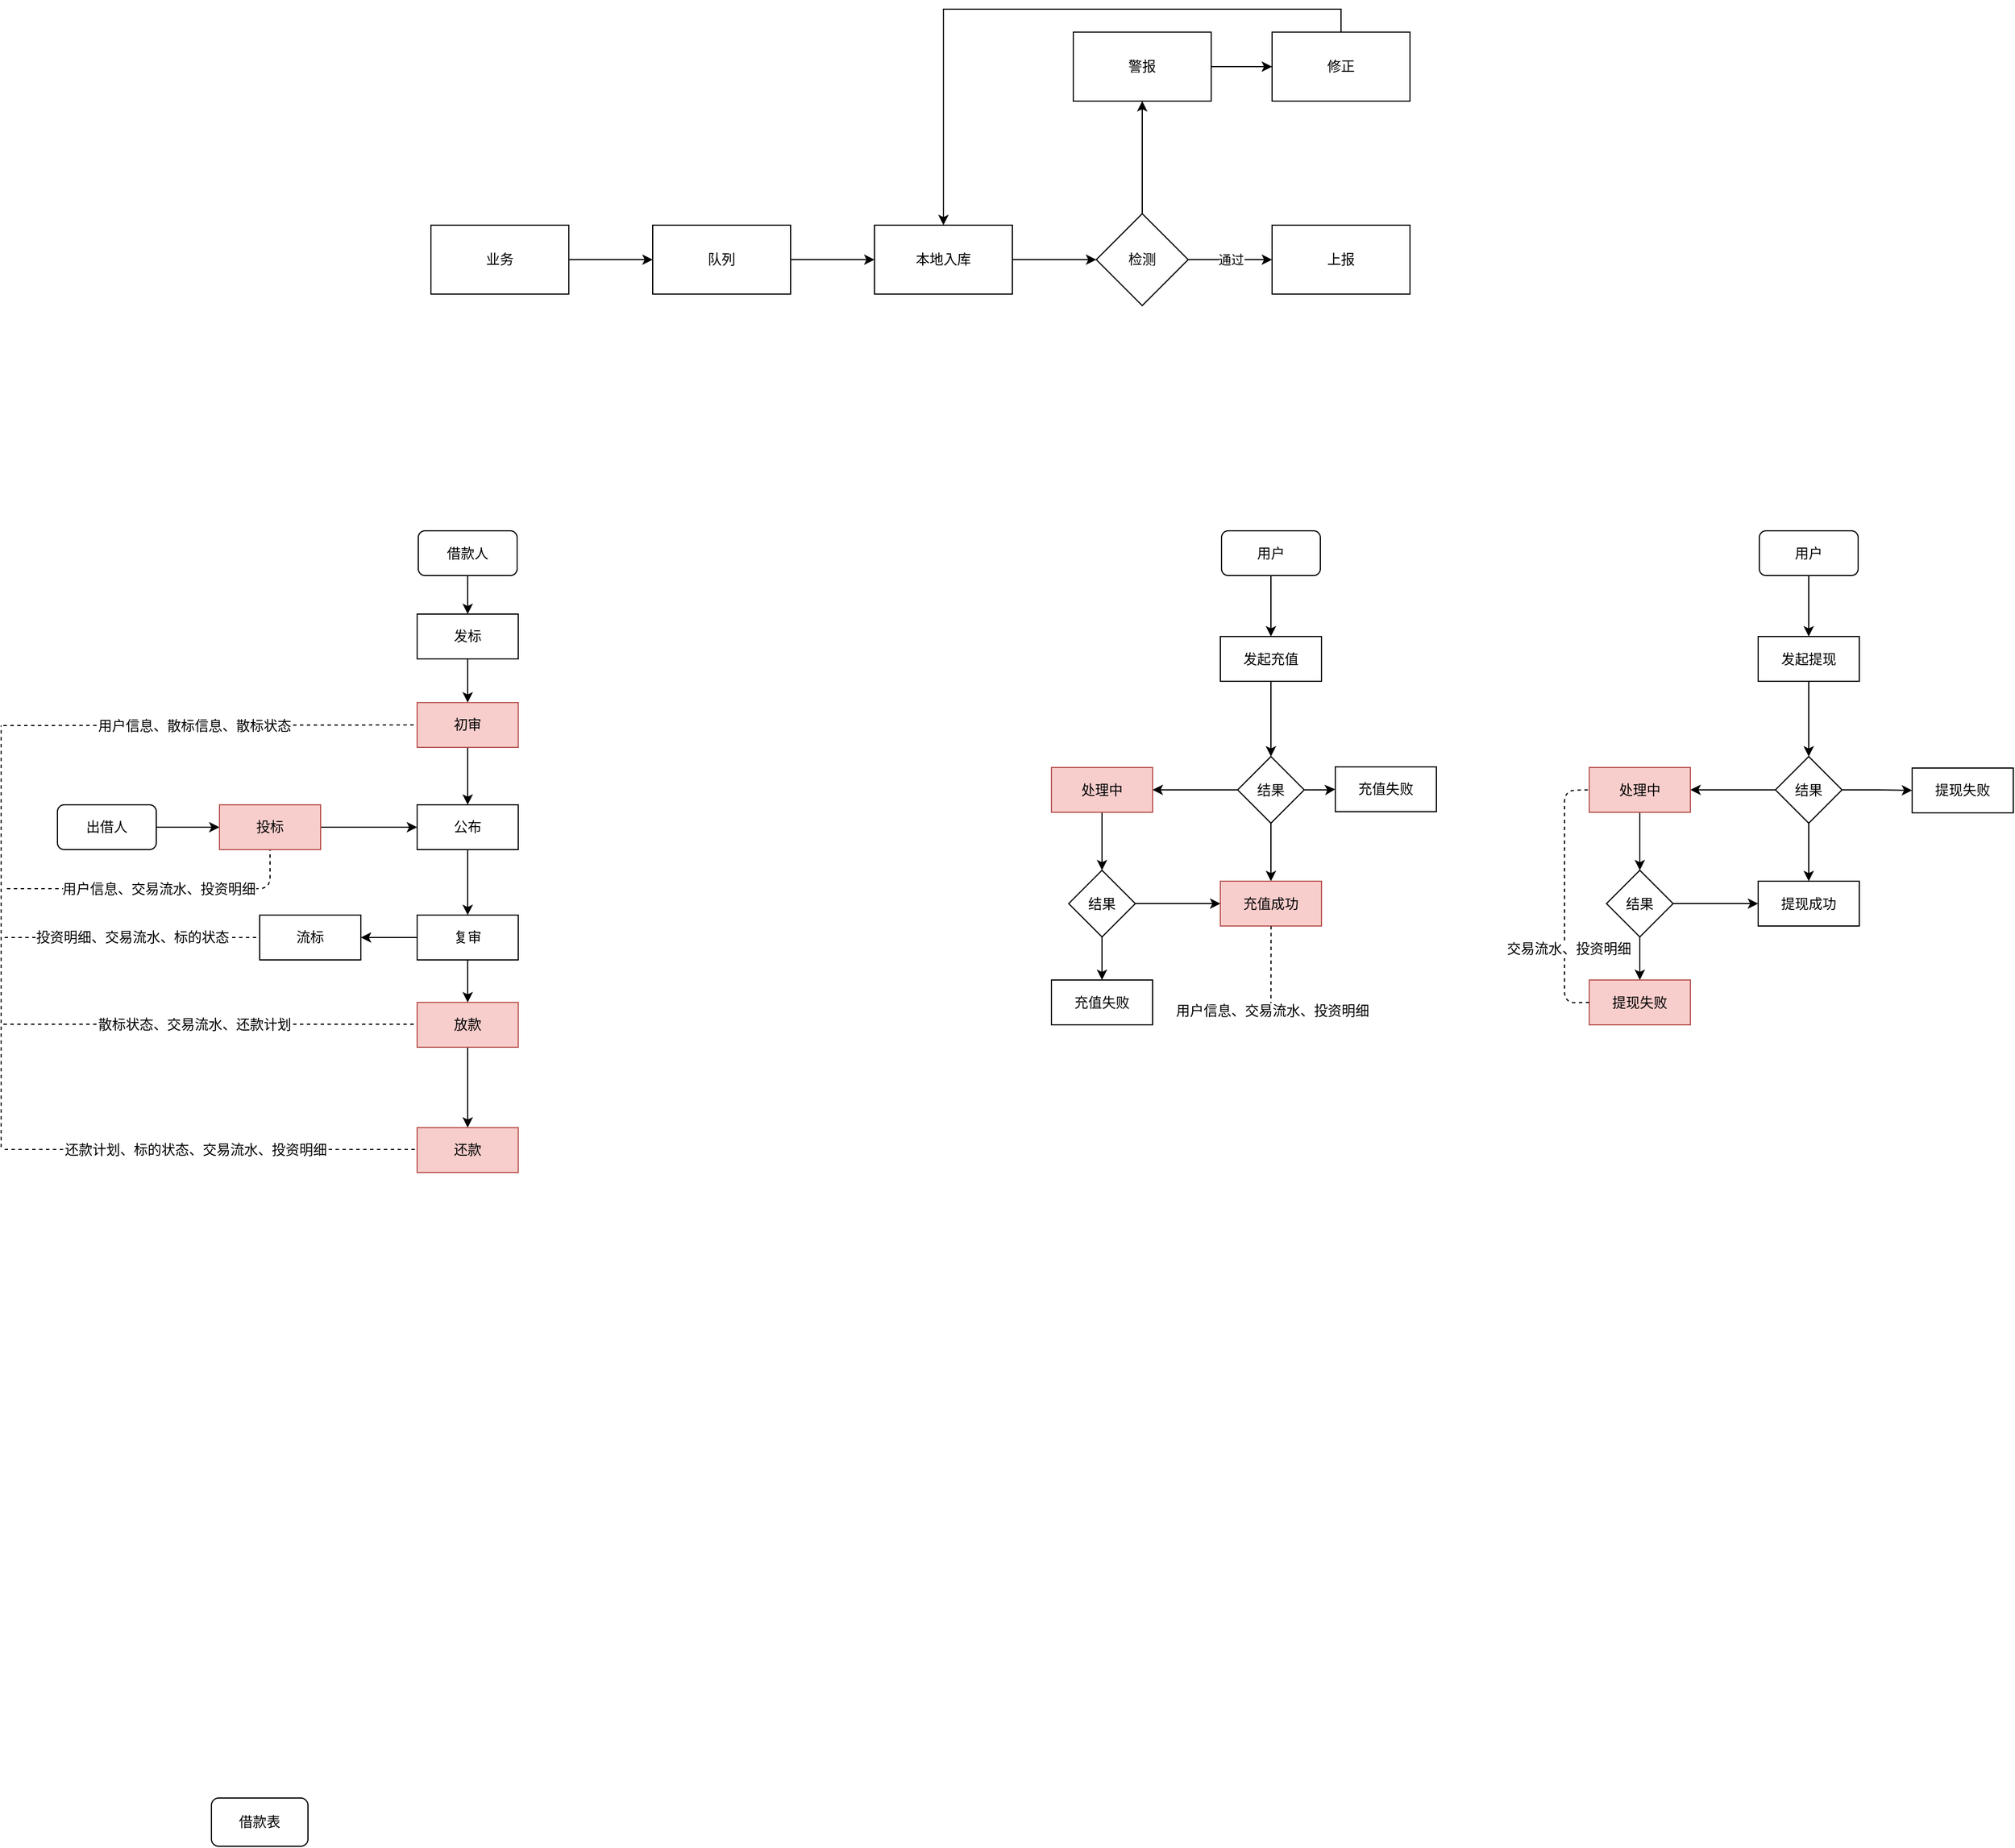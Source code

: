 <mxfile version="10.7.5" type="github"><diagram id="UAi_Aj49SForLfpmkhnT" name="ÃÂ§ÃÂ¬ÃÂ¬ 1 ÃÂ©ÃÂ¡ÃÂµ"><mxGraphModel dx="2092" dy="970" grid="0" gridSize="10" guides="1" tooltips="1" connect="1" arrows="1" fold="1" page="0" pageScale="1" pageWidth="827" pageHeight="1169" math="0" shadow="0"><root><mxCell id="0"/><mxCell id="1" parent="0"/><mxCell id="ZnFmkxra8aQQFWtdn-WP-3" style="edgeStyle=orthogonalEdgeStyle;rounded=0;orthogonalLoop=1;jettySize=auto;html=1;exitX=0.5;exitY=1;exitDx=0;exitDy=0;entryX=0.5;entryY=0;entryDx=0;entryDy=0;" parent="1" source="ZnFmkxra8aQQFWtdn-WP-1" target="ZnFmkxra8aQQFWtdn-WP-2" edge="1"><mxGeometry relative="1" as="geometry"/></mxCell><mxCell id="ZnFmkxra8aQQFWtdn-WP-1" value="借款人" style="rounded=1;whiteSpace=wrap;html=1;" parent="1" vertex="1"><mxGeometry x="-370" y="119" width="86" height="39" as="geometry"/></mxCell><mxCell id="ZnFmkxra8aQQFWtdn-WP-5" style="edgeStyle=orthogonalEdgeStyle;rounded=0;orthogonalLoop=1;jettySize=auto;html=1;exitX=0.5;exitY=1;exitDx=0;exitDy=0;" parent="1" source="ZnFmkxra8aQQFWtdn-WP-2" target="ZnFmkxra8aQQFWtdn-WP-4" edge="1"><mxGeometry relative="1" as="geometry"/></mxCell><mxCell id="ZnFmkxra8aQQFWtdn-WP-2" value="发标" style="rounded=0;whiteSpace=wrap;html=1;" parent="1" vertex="1"><mxGeometry x="-371" y="191.5" width="88" height="39" as="geometry"/></mxCell><mxCell id="ZnFmkxra8aQQFWtdn-WP-7" style="edgeStyle=orthogonalEdgeStyle;rounded=0;orthogonalLoop=1;jettySize=auto;html=1;exitX=0.5;exitY=1;exitDx=0;exitDy=0;" parent="1" source="ZnFmkxra8aQQFWtdn-WP-4" target="ZnFmkxra8aQQFWtdn-WP-6" edge="1"><mxGeometry relative="1" as="geometry"/></mxCell><mxCell id="ZnFmkxra8aQQFWtdn-WP-4" value="初审" style="rounded=0;whiteSpace=wrap;html=1;fillColor=#f8cecc;strokeColor=#b85450;" parent="1" vertex="1"><mxGeometry x="-371" y="268.5" width="88" height="39" as="geometry"/></mxCell><mxCell id="ZnFmkxra8aQQFWtdn-WP-16" style="edgeStyle=orthogonalEdgeStyle;rounded=0;orthogonalLoop=1;jettySize=auto;html=1;exitX=0.5;exitY=1;exitDx=0;exitDy=0;entryX=0.5;entryY=0;entryDx=0;entryDy=0;" parent="1" source="ZnFmkxra8aQQFWtdn-WP-6" target="ZnFmkxra8aQQFWtdn-WP-12" edge="1"><mxGeometry relative="1" as="geometry"/></mxCell><mxCell id="ZnFmkxra8aQQFWtdn-WP-6" value="公布" style="rounded=0;whiteSpace=wrap;html=1;" parent="1" vertex="1"><mxGeometry x="-371" y="357.5" width="88" height="39" as="geometry"/></mxCell><mxCell id="ZnFmkxra8aQQFWtdn-WP-61" style="edgeStyle=orthogonalEdgeStyle;rounded=0;orthogonalLoop=1;jettySize=auto;html=1;exitX=1;exitY=0.5;exitDx=0;exitDy=0;entryX=0;entryY=0.5;entryDx=0;entryDy=0;" parent="1" source="ZnFmkxra8aQQFWtdn-WP-8" target="ZnFmkxra8aQQFWtdn-WP-60" edge="1"><mxGeometry relative="1" as="geometry"/></mxCell><mxCell id="ZnFmkxra8aQQFWtdn-WP-8" value="出借人" style="rounded=1;whiteSpace=wrap;html=1;" parent="1" vertex="1"><mxGeometry x="-684" y="357.5" width="86" height="39" as="geometry"/></mxCell><mxCell id="ZnFmkxra8aQQFWtdn-WP-17" style="edgeStyle=orthogonalEdgeStyle;rounded=0;orthogonalLoop=1;jettySize=auto;html=1;exitX=0.5;exitY=1;exitDx=0;exitDy=0;" parent="1" source="ZnFmkxra8aQQFWtdn-WP-12" target="ZnFmkxra8aQQFWtdn-WP-13" edge="1"><mxGeometry relative="1" as="geometry"/></mxCell><mxCell id="47laeDg9EeaXvwdmj-Av-2" style="edgeStyle=orthogonalEdgeStyle;rounded=0;orthogonalLoop=1;jettySize=auto;html=1;exitX=0;exitY=0.5;exitDx=0;exitDy=0;" edge="1" parent="1" source="ZnFmkxra8aQQFWtdn-WP-12" target="47laeDg9EeaXvwdmj-Av-1"><mxGeometry relative="1" as="geometry"/></mxCell><mxCell id="ZnFmkxra8aQQFWtdn-WP-12" value="复审" style="rounded=0;whiteSpace=wrap;html=1;" parent="1" vertex="1"><mxGeometry x="-371" y="453.5" width="88" height="39" as="geometry"/></mxCell><mxCell id="ZnFmkxra8aQQFWtdn-WP-18" style="edgeStyle=orthogonalEdgeStyle;rounded=0;orthogonalLoop=1;jettySize=auto;html=1;exitX=0.5;exitY=1;exitDx=0;exitDy=0;entryX=0.5;entryY=0;entryDx=0;entryDy=0;" parent="1" source="ZnFmkxra8aQQFWtdn-WP-13" target="ZnFmkxra8aQQFWtdn-WP-19" edge="1"><mxGeometry relative="1" as="geometry"><mxPoint x="-327" y="615.5" as="targetPoint"/></mxGeometry></mxCell><mxCell id="ZnFmkxra8aQQFWtdn-WP-13" value="放款" style="rounded=0;whiteSpace=wrap;html=1;fillColor=#f8cecc;strokeColor=#b85450;" parent="1" vertex="1"><mxGeometry x="-371" y="529.5" width="88" height="39" as="geometry"/></mxCell><mxCell id="ZnFmkxra8aQQFWtdn-WP-19" value="还款" style="rounded=0;whiteSpace=wrap;html=1;fillColor=#f8cecc;strokeColor=#b85450;" parent="1" vertex="1"><mxGeometry x="-371" y="638.5" width="88" height="39" as="geometry"/></mxCell><mxCell id="ZnFmkxra8aQQFWtdn-WP-31" style="edgeStyle=orthogonalEdgeStyle;rounded=0;orthogonalLoop=1;jettySize=auto;html=1;exitX=0.5;exitY=1;exitDx=0;exitDy=0;entryX=0.5;entryY=0;entryDx=0;entryDy=0;" parent="1" source="ZnFmkxra8aQQFWtdn-WP-21" target="ZnFmkxra8aQQFWtdn-WP-22" edge="1"><mxGeometry relative="1" as="geometry"/></mxCell><mxCell id="ZnFmkxra8aQQFWtdn-WP-21" value="用户" style="rounded=1;whiteSpace=wrap;html=1;" parent="1" vertex="1"><mxGeometry x="329" y="119" width="86" height="39" as="geometry"/></mxCell><mxCell id="ZnFmkxra8aQQFWtdn-WP-32" style="edgeStyle=orthogonalEdgeStyle;rounded=0;orthogonalLoop=1;jettySize=auto;html=1;exitX=0.5;exitY=1;exitDx=0;exitDy=0;" parent="1" source="ZnFmkxra8aQQFWtdn-WP-22" target="ZnFmkxra8aQQFWtdn-WP-30" edge="1"><mxGeometry relative="1" as="geometry"/></mxCell><mxCell id="ZnFmkxra8aQQFWtdn-WP-22" value="发起充值" style="rounded=0;whiteSpace=wrap;html=1;" parent="1" vertex="1"><mxGeometry x="328" y="211" width="88" height="39" as="geometry"/></mxCell><mxCell id="ZnFmkxra8aQQFWtdn-WP-34" style="edgeStyle=orthogonalEdgeStyle;rounded=0;orthogonalLoop=1;jettySize=auto;html=1;exitX=0.5;exitY=1;exitDx=0;exitDy=0;" parent="1" source="ZnFmkxra8aQQFWtdn-WP-30" target="ZnFmkxra8aQQFWtdn-WP-33" edge="1"><mxGeometry relative="1" as="geometry"/></mxCell><mxCell id="ZnFmkxra8aQQFWtdn-WP-36" style="edgeStyle=orthogonalEdgeStyle;rounded=0;orthogonalLoop=1;jettySize=auto;html=1;exitX=0;exitY=0.5;exitDx=0;exitDy=0;" parent="1" source="ZnFmkxra8aQQFWtdn-WP-30" target="ZnFmkxra8aQQFWtdn-WP-35" edge="1"><mxGeometry relative="1" as="geometry"/></mxCell><mxCell id="ZnFmkxra8aQQFWtdn-WP-43" style="edgeStyle=orthogonalEdgeStyle;rounded=0;orthogonalLoop=1;jettySize=auto;html=1;exitX=1;exitY=0.5;exitDx=0;exitDy=0;" parent="1" source="ZnFmkxra8aQQFWtdn-WP-30" target="ZnFmkxra8aQQFWtdn-WP-42" edge="1"><mxGeometry relative="1" as="geometry"/></mxCell><mxCell id="ZnFmkxra8aQQFWtdn-WP-30" value="结果" style="rhombus;whiteSpace=wrap;html=1;" parent="1" vertex="1"><mxGeometry x="343" y="315.5" width="58" height="58" as="geometry"/></mxCell><mxCell id="ZnFmkxra8aQQFWtdn-WP-33" value="充值成功" style="rounded=0;whiteSpace=wrap;html=1;fillColor=#f8cecc;strokeColor=#b85450;" parent="1" vertex="1"><mxGeometry x="328" y="424" width="88" height="39" as="geometry"/></mxCell><mxCell id="ZnFmkxra8aQQFWtdn-WP-38" style="edgeStyle=orthogonalEdgeStyle;rounded=0;orthogonalLoop=1;jettySize=auto;html=1;exitX=0.5;exitY=1;exitDx=0;exitDy=0;" parent="1" source="ZnFmkxra8aQQFWtdn-WP-35" target="ZnFmkxra8aQQFWtdn-WP-37" edge="1"><mxGeometry relative="1" as="geometry"/></mxCell><mxCell id="ZnFmkxra8aQQFWtdn-WP-35" value="处理中" style="rounded=0;whiteSpace=wrap;html=1;fillColor=#f8cecc;strokeColor=#b85450;" parent="1" vertex="1"><mxGeometry x="181" y="325" width="88" height="39" as="geometry"/></mxCell><mxCell id="ZnFmkxra8aQQFWtdn-WP-39" style="edgeStyle=orthogonalEdgeStyle;rounded=0;orthogonalLoop=1;jettySize=auto;html=1;exitX=1;exitY=0.5;exitDx=0;exitDy=0;" parent="1" source="ZnFmkxra8aQQFWtdn-WP-37" target="ZnFmkxra8aQQFWtdn-WP-33" edge="1"><mxGeometry relative="1" as="geometry"/></mxCell><mxCell id="ZnFmkxra8aQQFWtdn-WP-41" style="edgeStyle=orthogonalEdgeStyle;rounded=0;orthogonalLoop=1;jettySize=auto;html=1;exitX=0.5;exitY=1;exitDx=0;exitDy=0;" parent="1" source="ZnFmkxra8aQQFWtdn-WP-37" target="ZnFmkxra8aQQFWtdn-WP-40" edge="1"><mxGeometry relative="1" as="geometry"/></mxCell><mxCell id="ZnFmkxra8aQQFWtdn-WP-37" value="结果" style="rhombus;whiteSpace=wrap;html=1;" parent="1" vertex="1"><mxGeometry x="196" y="414.5" width="58" height="58" as="geometry"/></mxCell><mxCell id="ZnFmkxra8aQQFWtdn-WP-40" value="充值失败" style="rounded=0;whiteSpace=wrap;html=1;" parent="1" vertex="1"><mxGeometry x="181" y="510" width="88" height="39" as="geometry"/></mxCell><mxCell id="ZnFmkxra8aQQFWtdn-WP-42" value="充值失败" style="rounded=0;whiteSpace=wrap;html=1;" parent="1" vertex="1"><mxGeometry x="428" y="324.5" width="88" height="39" as="geometry"/></mxCell><mxCell id="ZnFmkxra8aQQFWtdn-WP-44" style="edgeStyle=orthogonalEdgeStyle;rounded=0;orthogonalLoop=1;jettySize=auto;html=1;exitX=0.5;exitY=1;exitDx=0;exitDy=0;entryX=0.5;entryY=0;entryDx=0;entryDy=0;" parent="1" source="ZnFmkxra8aQQFWtdn-WP-45" target="ZnFmkxra8aQQFWtdn-WP-47" edge="1"><mxGeometry relative="1" as="geometry"/></mxCell><mxCell id="ZnFmkxra8aQQFWtdn-WP-45" value="用户" style="rounded=1;whiteSpace=wrap;html=1;" parent="1" vertex="1"><mxGeometry x="797" y="119" width="86" height="39" as="geometry"/></mxCell><mxCell id="ZnFmkxra8aQQFWtdn-WP-46" style="edgeStyle=orthogonalEdgeStyle;rounded=0;orthogonalLoop=1;jettySize=auto;html=1;exitX=0.5;exitY=1;exitDx=0;exitDy=0;" parent="1" source="ZnFmkxra8aQQFWtdn-WP-47" target="ZnFmkxra8aQQFWtdn-WP-51" edge="1"><mxGeometry relative="1" as="geometry"/></mxCell><mxCell id="ZnFmkxra8aQQFWtdn-WP-47" value="发起提现" style="rounded=0;whiteSpace=wrap;html=1;" parent="1" vertex="1"><mxGeometry x="796" y="211" width="88" height="39" as="geometry"/></mxCell><mxCell id="ZnFmkxra8aQQFWtdn-WP-48" style="edgeStyle=orthogonalEdgeStyle;rounded=0;orthogonalLoop=1;jettySize=auto;html=1;exitX=0.5;exitY=1;exitDx=0;exitDy=0;" parent="1" source="ZnFmkxra8aQQFWtdn-WP-51" target="ZnFmkxra8aQQFWtdn-WP-52" edge="1"><mxGeometry relative="1" as="geometry"/></mxCell><mxCell id="ZnFmkxra8aQQFWtdn-WP-49" style="edgeStyle=orthogonalEdgeStyle;rounded=0;orthogonalLoop=1;jettySize=auto;html=1;exitX=0;exitY=0.5;exitDx=0;exitDy=0;" parent="1" source="ZnFmkxra8aQQFWtdn-WP-51" target="ZnFmkxra8aQQFWtdn-WP-54" edge="1"><mxGeometry relative="1" as="geometry"/></mxCell><mxCell id="ZnFmkxra8aQQFWtdn-WP-50" style="edgeStyle=orthogonalEdgeStyle;rounded=0;orthogonalLoop=1;jettySize=auto;html=1;exitX=1;exitY=0.5;exitDx=0;exitDy=0;" parent="1" source="ZnFmkxra8aQQFWtdn-WP-51" target="ZnFmkxra8aQQFWtdn-WP-59" edge="1"><mxGeometry relative="1" as="geometry"/></mxCell><mxCell id="ZnFmkxra8aQQFWtdn-WP-51" value="结果" style="rhombus;whiteSpace=wrap;html=1;" parent="1" vertex="1"><mxGeometry x="811" y="315.5" width="58" height="58" as="geometry"/></mxCell><mxCell id="ZnFmkxra8aQQFWtdn-WP-52" value="提现成功" style="rounded=0;whiteSpace=wrap;html=1;" parent="1" vertex="1"><mxGeometry x="796" y="424" width="88" height="39" as="geometry"/></mxCell><mxCell id="ZnFmkxra8aQQFWtdn-WP-53" style="edgeStyle=orthogonalEdgeStyle;rounded=0;orthogonalLoop=1;jettySize=auto;html=1;exitX=0.5;exitY=1;exitDx=0;exitDy=0;" parent="1" source="ZnFmkxra8aQQFWtdn-WP-54" target="ZnFmkxra8aQQFWtdn-WP-57" edge="1"><mxGeometry relative="1" as="geometry"/></mxCell><mxCell id="ZnFmkxra8aQQFWtdn-WP-54" value="处理中" style="rounded=0;whiteSpace=wrap;html=1;fillColor=#f8cecc;strokeColor=#b85450;" parent="1" vertex="1"><mxGeometry x="649" y="325" width="88" height="39" as="geometry"/></mxCell><mxCell id="ZnFmkxra8aQQFWtdn-WP-55" style="edgeStyle=orthogonalEdgeStyle;rounded=0;orthogonalLoop=1;jettySize=auto;html=1;exitX=1;exitY=0.5;exitDx=0;exitDy=0;" parent="1" source="ZnFmkxra8aQQFWtdn-WP-57" target="ZnFmkxra8aQQFWtdn-WP-52" edge="1"><mxGeometry relative="1" as="geometry"/></mxCell><mxCell id="ZnFmkxra8aQQFWtdn-WP-56" style="edgeStyle=orthogonalEdgeStyle;rounded=0;orthogonalLoop=1;jettySize=auto;html=1;exitX=0.5;exitY=1;exitDx=0;exitDy=0;" parent="1" source="ZnFmkxra8aQQFWtdn-WP-57" target="ZnFmkxra8aQQFWtdn-WP-58" edge="1"><mxGeometry relative="1" as="geometry"/></mxCell><mxCell id="ZnFmkxra8aQQFWtdn-WP-57" value="结果" style="rhombus;whiteSpace=wrap;html=1;" parent="1" vertex="1"><mxGeometry x="664" y="414.5" width="58" height="58" as="geometry"/></mxCell><mxCell id="ZnFmkxra8aQQFWtdn-WP-58" value="提现失败" style="rounded=0;whiteSpace=wrap;html=1;fillColor=#f8cecc;strokeColor=#b85450;" parent="1" vertex="1"><mxGeometry x="649" y="510" width="88" height="39" as="geometry"/></mxCell><mxCell id="ZnFmkxra8aQQFWtdn-WP-59" value="提现失败" style="rounded=0;whiteSpace=wrap;html=1;" parent="1" vertex="1"><mxGeometry x="930" y="325.5" width="88" height="39" as="geometry"/></mxCell><mxCell id="ZnFmkxra8aQQFWtdn-WP-62" style="edgeStyle=orthogonalEdgeStyle;rounded=0;orthogonalLoop=1;jettySize=auto;html=1;exitX=1;exitY=0.5;exitDx=0;exitDy=0;" parent="1" source="ZnFmkxra8aQQFWtdn-WP-60" target="ZnFmkxra8aQQFWtdn-WP-6" edge="1"><mxGeometry relative="1" as="geometry"/></mxCell><mxCell id="ZnFmkxra8aQQFWtdn-WP-60" value="投标" style="rounded=0;whiteSpace=wrap;html=1;fillColor=#f8cecc;strokeColor=#b85450;" parent="1" vertex="1"><mxGeometry x="-543" y="357.5" width="88" height="39" as="geometry"/></mxCell><mxCell id="ZnFmkxra8aQQFWtdn-WP-63" value="" style="endArrow=none;dashed=1;html=1;" parent="1" edge="1"><mxGeometry width="50" height="50" relative="1" as="geometry"><mxPoint x="-733" y="655.5" as="sourcePoint"/><mxPoint x="-733" y="288.5" as="targetPoint"/></mxGeometry></mxCell><mxCell id="ZnFmkxra8aQQFWtdn-WP-64" value="" style="endArrow=none;dashed=1;html=1;entryX=0;entryY=0.5;entryDx=0;entryDy=0;" parent="1" target="ZnFmkxra8aQQFWtdn-WP-4" edge="1"><mxGeometry width="50" height="50" relative="1" as="geometry"><mxPoint x="-731" y="288.5" as="sourcePoint"/><mxPoint x="-541" y="258.5" as="targetPoint"/></mxGeometry></mxCell><mxCell id="ZnFmkxra8aQQFWtdn-WP-66" value="用户信息、散标信息、散标状态" style="text;html=1;resizable=0;points=[];align=center;verticalAlign=middle;labelBackgroundColor=#ffffff;" parent="ZnFmkxra8aQQFWtdn-WP-64" vertex="1" connectable="0"><mxGeometry x="-0.078" relative="1" as="geometry"><mxPoint as="offset"/></mxGeometry></mxCell><mxCell id="ZnFmkxra8aQQFWtdn-WP-67" value="用户信息、交易流水、投资明细" style="endArrow=none;dashed=1;html=1;entryX=0.5;entryY=1;entryDx=0;entryDy=0;fontSize=12;" parent="1" edge="1"><mxGeometry width="50" height="50" relative="1" as="geometry"><mxPoint x="-728" y="430.5" as="sourcePoint"/><mxPoint x="-499" y="397" as="targetPoint"/><Array as="points"><mxPoint x="-499" y="430.5"/></Array></mxGeometry></mxCell><mxCell id="ZnFmkxra8aQQFWtdn-WP-68" value="" style="endArrow=none;dashed=1;html=1;entryX=0;entryY=0.5;entryDx=0;entryDy=0;" parent="1" edge="1"><mxGeometry width="50" height="50" relative="1" as="geometry"><mxPoint x="-731" y="548.5" as="sourcePoint"/><mxPoint x="-371" y="548.5" as="targetPoint"/></mxGeometry></mxCell><mxCell id="ZnFmkxra8aQQFWtdn-WP-69" value="散标状态、交易流水、还款计划" style="text;html=1;resizable=0;points=[];align=center;verticalAlign=middle;labelBackgroundColor=#ffffff;" parent="ZnFmkxra8aQQFWtdn-WP-68" vertex="1" connectable="0"><mxGeometry x="-0.078" relative="1" as="geometry"><mxPoint as="offset"/></mxGeometry></mxCell><mxCell id="ZnFmkxra8aQQFWtdn-WP-73" value="" style="endArrow=none;dashed=1;html=1;entryX=0;entryY=0.5;entryDx=0;entryDy=0;" parent="1" edge="1"><mxGeometry width="50" height="50" relative="1" as="geometry"><mxPoint x="-730" y="657.5" as="sourcePoint"/><mxPoint x="-370" y="657.5" as="targetPoint"/></mxGeometry></mxCell><mxCell id="ZnFmkxra8aQQFWtdn-WP-74" value="还款计划、标的状态、交易流水、投资明细" style="text;html=1;resizable=0;points=[];align=center;verticalAlign=middle;labelBackgroundColor=#ffffff;" parent="ZnFmkxra8aQQFWtdn-WP-73" vertex="1" connectable="0"><mxGeometry x="-0.078" relative="1" as="geometry"><mxPoint as="offset"/></mxGeometry></mxCell><mxCell id="ZnFmkxra8aQQFWtdn-WP-77" value="" style="endArrow=none;dashed=1;html=1;entryX=0.5;entryY=1;entryDx=0;entryDy=0;" parent="1" edge="1"><mxGeometry width="50" height="50" relative="1" as="geometry"><mxPoint x="372" y="544" as="sourcePoint"/><mxPoint x="372.138" y="463.103" as="targetPoint"/><Array as="points"/></mxGeometry></mxCell><mxCell id="ZnFmkxra8aQQFWtdn-WP-78" value="用户信息、交易流水、投资明细" style="text;html=1;resizable=0;points=[];align=center;verticalAlign=middle;labelBackgroundColor=#ffffff;" parent="ZnFmkxra8aQQFWtdn-WP-77" vertex="1" connectable="0"><mxGeometry x="0.807" y="-1" relative="1" as="geometry"><mxPoint y="65.5" as="offset"/></mxGeometry></mxCell><mxCell id="ZnFmkxra8aQQFWtdn-WP-79" value="" style="endArrow=none;dashed=1;html=1;entryX=0;entryY=0.5;entryDx=0;entryDy=0;exitX=0;exitY=0.5;exitDx=0;exitDy=0;" parent="1" source="ZnFmkxra8aQQFWtdn-WP-58" target="ZnFmkxra8aQQFWtdn-WP-54" edge="1"><mxGeometry width="50" height="50" relative="1" as="geometry"><mxPoint x="840.5" y="662" as="sourcePoint"/><mxPoint x="880.5" y="579" as="targetPoint"/><Array as="points"><mxPoint x="627.5" y="530"/><mxPoint x="627.5" y="345"/></Array></mxGeometry></mxCell><mxCell id="ZnFmkxra8aQQFWtdn-WP-80" value="交易流水、投资明细" style="text;html=1;resizable=0;points=[];align=center;verticalAlign=middle;labelBackgroundColor=#ffffff;" parent="ZnFmkxra8aQQFWtdn-WP-79" vertex="1" connectable="0"><mxGeometry x="0.764" y="-2" relative="1" as="geometry"><mxPoint x="1.5" y="132.5" as="offset"/></mxGeometry></mxCell><mxCell id="ZnFmkxra8aQQFWtdn-WP-85" style="edgeStyle=orthogonalEdgeStyle;rounded=0;orthogonalLoop=1;jettySize=auto;html=1;exitX=1;exitY=0.5;exitDx=0;exitDy=0;" parent="1" source="ZnFmkxra8aQQFWtdn-WP-81" target="ZnFmkxra8aQQFWtdn-WP-82" edge="1"><mxGeometry relative="1" as="geometry"/></mxCell><mxCell id="ZnFmkxra8aQQFWtdn-WP-81" value="业务" style="rounded=0;whiteSpace=wrap;html=1;" parent="1" vertex="1"><mxGeometry x="-359" y="-147" width="120" height="60" as="geometry"/></mxCell><mxCell id="ZnFmkxra8aQQFWtdn-WP-86" style="edgeStyle=orthogonalEdgeStyle;rounded=0;orthogonalLoop=1;jettySize=auto;html=1;exitX=1;exitY=0.5;exitDx=0;exitDy=0;" parent="1" source="ZnFmkxra8aQQFWtdn-WP-82" target="ZnFmkxra8aQQFWtdn-WP-83" edge="1"><mxGeometry relative="1" as="geometry"/></mxCell><mxCell id="ZnFmkxra8aQQFWtdn-WP-82" value="队列" style="rounded=0;whiteSpace=wrap;html=1;" parent="1" vertex="1"><mxGeometry x="-166" y="-147" width="120" height="60" as="geometry"/></mxCell><mxCell id="ZnFmkxra8aQQFWtdn-WP-87" style="edgeStyle=orthogonalEdgeStyle;rounded=0;orthogonalLoop=1;jettySize=auto;html=1;exitX=1;exitY=0.5;exitDx=0;exitDy=0;" parent="1" source="ZnFmkxra8aQQFWtdn-WP-83" edge="1"><mxGeometry relative="1" as="geometry"><mxPoint x="220" y="-117" as="targetPoint"/></mxGeometry></mxCell><mxCell id="ZnFmkxra8aQQFWtdn-WP-83" value="本地入库" style="rounded=0;whiteSpace=wrap;html=1;" parent="1" vertex="1"><mxGeometry x="27" y="-147" width="120" height="60" as="geometry"/></mxCell><mxCell id="ZnFmkxra8aQQFWtdn-WP-90" value="通过" style="edgeStyle=orthogonalEdgeStyle;rounded=0;orthogonalLoop=1;jettySize=auto;html=1;exitX=1;exitY=0.5;exitDx=0;exitDy=0;" parent="1" source="ZnFmkxra8aQQFWtdn-WP-88" target="ZnFmkxra8aQQFWtdn-WP-89" edge="1"><mxGeometry relative="1" as="geometry"/></mxCell><mxCell id="ZnFmkxra8aQQFWtdn-WP-92" style="edgeStyle=orthogonalEdgeStyle;rounded=0;orthogonalLoop=1;jettySize=auto;html=1;exitX=0.5;exitY=0;exitDx=0;exitDy=0;entryX=0.5;entryY=1;entryDx=0;entryDy=0;" parent="1" source="ZnFmkxra8aQQFWtdn-WP-88" target="ZnFmkxra8aQQFWtdn-WP-91" edge="1"><mxGeometry relative="1" as="geometry"/></mxCell><mxCell id="ZnFmkxra8aQQFWtdn-WP-88" value="检测" style="rhombus;whiteSpace=wrap;html=1;" parent="1" vertex="1"><mxGeometry x="220" y="-157" width="80" height="80" as="geometry"/></mxCell><mxCell id="ZnFmkxra8aQQFWtdn-WP-89" value="上报" style="rounded=0;whiteSpace=wrap;html=1;" parent="1" vertex="1"><mxGeometry x="373" y="-147" width="120" height="60" as="geometry"/></mxCell><mxCell id="ZnFmkxra8aQQFWtdn-WP-94" style="edgeStyle=orthogonalEdgeStyle;rounded=0;orthogonalLoop=1;jettySize=auto;html=1;exitX=1;exitY=0.5;exitDx=0;exitDy=0;" parent="1" source="ZnFmkxra8aQQFWtdn-WP-91" target="ZnFmkxra8aQQFWtdn-WP-93" edge="1"><mxGeometry relative="1" as="geometry"/></mxCell><mxCell id="ZnFmkxra8aQQFWtdn-WP-91" value="警报" style="rounded=0;whiteSpace=wrap;html=1;" parent="1" vertex="1"><mxGeometry x="200" y="-315" width="120" height="60" as="geometry"/></mxCell><mxCell id="ZnFmkxra8aQQFWtdn-WP-96" style="edgeStyle=orthogonalEdgeStyle;rounded=0;orthogonalLoop=1;jettySize=auto;html=1;exitX=0.5;exitY=0;exitDx=0;exitDy=0;" parent="1" source="ZnFmkxra8aQQFWtdn-WP-93" target="ZnFmkxra8aQQFWtdn-WP-83" edge="1"><mxGeometry relative="1" as="geometry"/></mxCell><mxCell id="ZnFmkxra8aQQFWtdn-WP-93" value="修正" style="rounded=0;whiteSpace=wrap;html=1;" parent="1" vertex="1"><mxGeometry x="373" y="-315" width="120" height="60" as="geometry"/></mxCell><mxCell id="awx4yDE0lW_zLnjIE8c2-1" value="借款表" style="rounded=1;whiteSpace=wrap;html=1;" parent="1" vertex="1"><mxGeometry x="-550" y="1222" width="84" height="42" as="geometry"/></mxCell><mxCell id="47laeDg9EeaXvwdmj-Av-1" value="&lt;span&gt;流标&lt;/span&gt;" style="rounded=0;whiteSpace=wrap;html=1;fontStyle=0" vertex="1" parent="1"><mxGeometry x="-508" y="453.5" width="88" height="39" as="geometry"/></mxCell><mxCell id="47laeDg9EeaXvwdmj-Av-3" value="投资明细、交易流水、标的状态" style="endArrow=none;dashed=1;html=1;entryX=0;entryY=0.5;entryDx=0;entryDy=0;fontSize=12;" edge="1" parent="1" target="47laeDg9EeaXvwdmj-Av-1"><mxGeometry width="50" height="50" relative="1" as="geometry"><mxPoint x="-730" y="473" as="sourcePoint"/><mxPoint x="-576" y="463" as="targetPoint"/></mxGeometry></mxCell></root></mxGraphModel></diagram></mxfile>